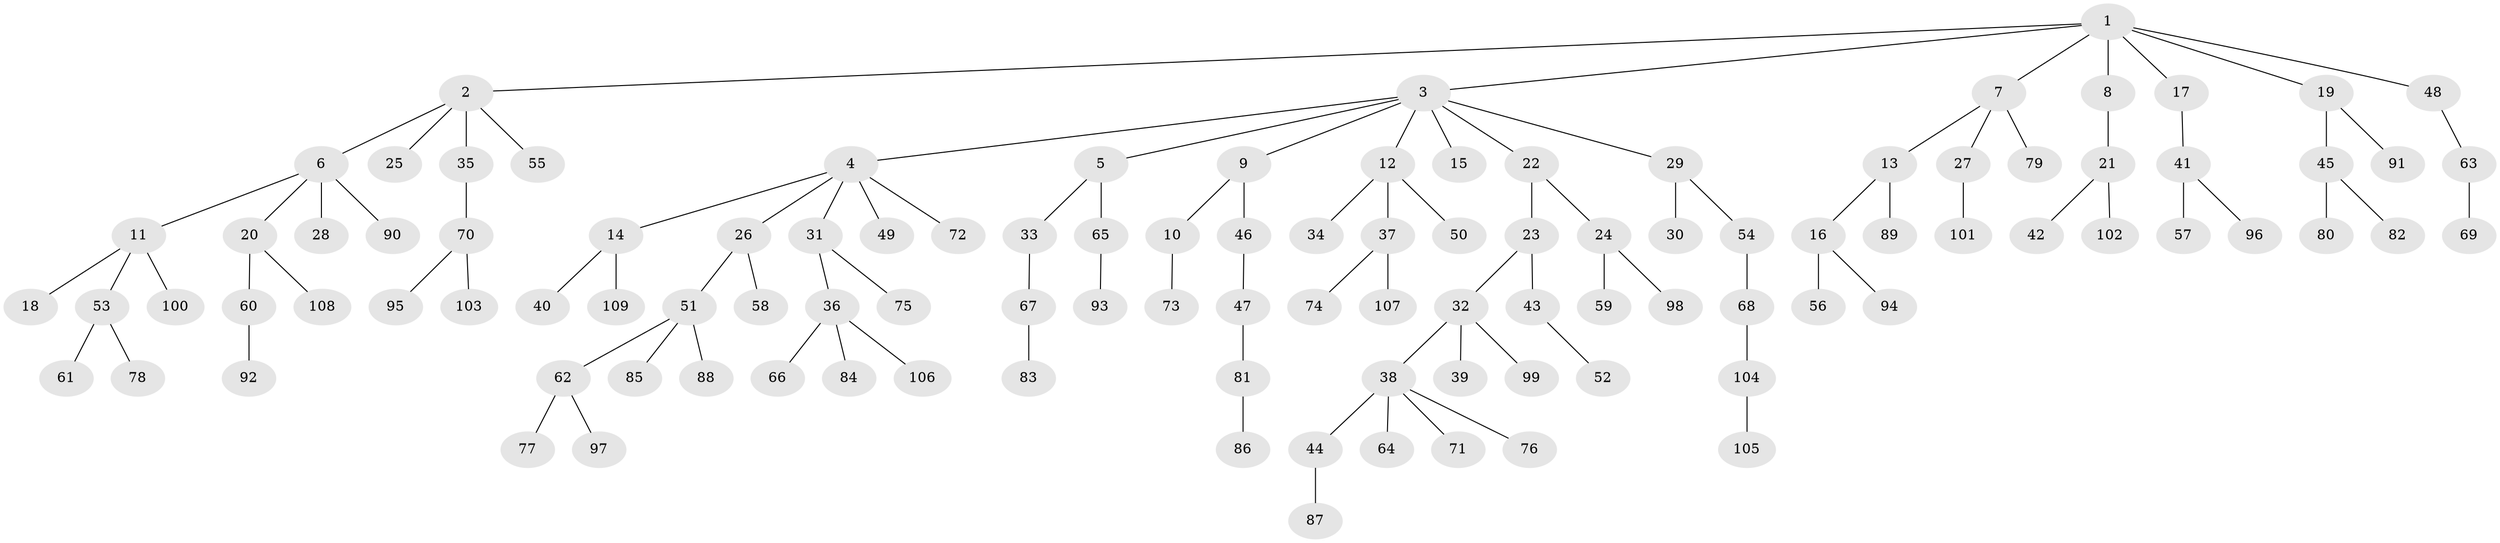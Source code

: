 // coarse degree distribution, {7: 0.02631578947368421, 5: 0.013157894736842105, 9: 0.013157894736842105, 3: 0.13157894736842105, 6: 0.013157894736842105, 2: 0.25, 1: 0.5263157894736842, 4: 0.02631578947368421}
// Generated by graph-tools (version 1.1) at 2025/24/03/03/25 07:24:08]
// undirected, 109 vertices, 108 edges
graph export_dot {
graph [start="1"]
  node [color=gray90,style=filled];
  1;
  2;
  3;
  4;
  5;
  6;
  7;
  8;
  9;
  10;
  11;
  12;
  13;
  14;
  15;
  16;
  17;
  18;
  19;
  20;
  21;
  22;
  23;
  24;
  25;
  26;
  27;
  28;
  29;
  30;
  31;
  32;
  33;
  34;
  35;
  36;
  37;
  38;
  39;
  40;
  41;
  42;
  43;
  44;
  45;
  46;
  47;
  48;
  49;
  50;
  51;
  52;
  53;
  54;
  55;
  56;
  57;
  58;
  59;
  60;
  61;
  62;
  63;
  64;
  65;
  66;
  67;
  68;
  69;
  70;
  71;
  72;
  73;
  74;
  75;
  76;
  77;
  78;
  79;
  80;
  81;
  82;
  83;
  84;
  85;
  86;
  87;
  88;
  89;
  90;
  91;
  92;
  93;
  94;
  95;
  96;
  97;
  98;
  99;
  100;
  101;
  102;
  103;
  104;
  105;
  106;
  107;
  108;
  109;
  1 -- 2;
  1 -- 3;
  1 -- 7;
  1 -- 8;
  1 -- 17;
  1 -- 19;
  1 -- 48;
  2 -- 6;
  2 -- 25;
  2 -- 35;
  2 -- 55;
  3 -- 4;
  3 -- 5;
  3 -- 9;
  3 -- 12;
  3 -- 15;
  3 -- 22;
  3 -- 29;
  4 -- 14;
  4 -- 26;
  4 -- 31;
  4 -- 49;
  4 -- 72;
  5 -- 33;
  5 -- 65;
  6 -- 11;
  6 -- 20;
  6 -- 28;
  6 -- 90;
  7 -- 13;
  7 -- 27;
  7 -- 79;
  8 -- 21;
  9 -- 10;
  9 -- 46;
  10 -- 73;
  11 -- 18;
  11 -- 53;
  11 -- 100;
  12 -- 34;
  12 -- 37;
  12 -- 50;
  13 -- 16;
  13 -- 89;
  14 -- 40;
  14 -- 109;
  16 -- 56;
  16 -- 94;
  17 -- 41;
  19 -- 45;
  19 -- 91;
  20 -- 60;
  20 -- 108;
  21 -- 42;
  21 -- 102;
  22 -- 23;
  22 -- 24;
  23 -- 32;
  23 -- 43;
  24 -- 59;
  24 -- 98;
  26 -- 51;
  26 -- 58;
  27 -- 101;
  29 -- 30;
  29 -- 54;
  31 -- 36;
  31 -- 75;
  32 -- 38;
  32 -- 39;
  32 -- 99;
  33 -- 67;
  35 -- 70;
  36 -- 66;
  36 -- 84;
  36 -- 106;
  37 -- 74;
  37 -- 107;
  38 -- 44;
  38 -- 64;
  38 -- 71;
  38 -- 76;
  41 -- 57;
  41 -- 96;
  43 -- 52;
  44 -- 87;
  45 -- 80;
  45 -- 82;
  46 -- 47;
  47 -- 81;
  48 -- 63;
  51 -- 62;
  51 -- 85;
  51 -- 88;
  53 -- 61;
  53 -- 78;
  54 -- 68;
  60 -- 92;
  62 -- 77;
  62 -- 97;
  63 -- 69;
  65 -- 93;
  67 -- 83;
  68 -- 104;
  70 -- 95;
  70 -- 103;
  81 -- 86;
  104 -- 105;
}
